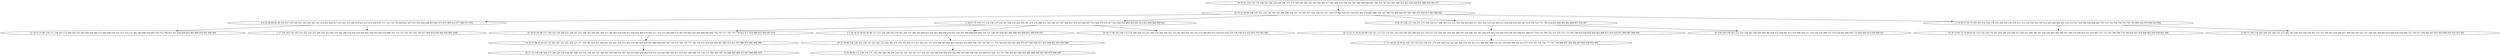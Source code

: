 digraph true_tree {
	"0" -> "1"
	"1" -> "2"
	"1" -> "3"
	"3" -> "4"
	"1" -> "5"
	"1" -> "6"
	"6" -> "7"
	"6" -> "8"
	"3" -> "9"
	"2" -> "10"
	"2" -> "11"
	"3" -> "12"
	"4" -> "13"
	"13" -> "14"
	"5" -> "15"
	"9" -> "16"
	"16" -> "17"
	"15" -> "18"
	"5" -> "19"
	"0" [label="28 72 91 116 155 179 194 195 198 228 244 266 271 275 295 298 302 325 340 386 440 477 481 488 525 538 542 581 588 598 646 693 709 724 787 833 847 866 914 923 926 929 931 948 950 962 977"];
	"1" [label="20 35 51 93 96 106 147 161 222 226 242 243 269 299 334 335 347 405 423 432 530 553 557 558 577 605 624 627 640 657 661 678 683 699 704 745 748 754 808 840 857 863 869 870 920 927 983 988 993"];
	"2" [label="4 6 22 49 69 82 98 109 125 145 149 221 292 328 342 343 414 422 444 527 543 561 572 596 619 621 625 653 658 676 713 730 735 765 809 821 827 831 832 844 848 855 861 873 875 905 912 917 949 973 976"];
	"3" [label="3 36 67 76 104 111 114 136 137 162 167 196 218 248 259 261 272 274 288 313 322 348 351 407 408 410 418 425 480 497 519 560 579 616 617 623 649 662 684 800 801 810 852 864 884 956 963"];
	"4" [label="43 58 83 84 88 117 129 142 154 208 225 238 247 251 290 293 359 362 364 371 382 403 429 436 437 456 458 468 470 493 517 518 535 540 568 573 587 593 602 642 660 680 685 692 702 707 717 741 747 778 822 871 879 908 932 944 947 978"];
	"5" [label="9 62 97 108 115 150 157 175 209 220 237 268 300 314 333 356 398 404 409 417 462 520 523 524 589 613 626 644 659 665 667 672 719 725 751 789 818 845 860 865 882 890 907 934 967"];
	"6" [label="2 10 54 57 59 73 105 107 152 156 178 235 240 249 256 276 311 312 336 358 384 389 416 445 469 484 485 532 551 567 569 586 638 668 682 700 718 742 758 759 761 781 783 805 922 979 990 992 998"];
	"7" [label="18 34 53 66 71 74 89 92 95 110 128 139 176 197 205 246 250 296 315 354 355 388 390 397 424 430 463 505 509 547 549 570 580 635 637 670 687 721 723 743 746 766 776 788 834 851 878 898 902 930 959 961 994"];
	"8" [label="13 40 75 100 124 165 168 181 245 255 273 282 287 294 316 320 339 361 373 375 395 401 439 449 457 489 502 507 521 537 546 591 594 603 614 630 634 650 690 727 740 757 784 802 837 853 903 906 910 916 935 951"];
	"9" [label="5 7 26 38 45 48 61 90 99 113 123 126 140 193 279 301 329 337 380 383 406 433 435 441 460 487 536 555 556 597 609 648 656 669 710 711 728 797 838 841 881 886 892 896 901 909 939 953"];
	"10" [label="12 16 52 55 80 130 151 158 163 173 200 202 232 285 309 428 464 472 482 498 510 512 513 515 531 582 585 608 636 663 705 753 796 811 815 820 839 842 893 899 919 945 946 984"];
	"11" [label="1 17 134 183 191 207 216 223 233 277 280 350 352 366 370 392 399 419 434 454 465 467 500 545 562 674 689 701 714 715 762 767 782 793 817 894 918 938 964 966 980 1000"];
	"12" [label="30 50 77 94 103 160 172 174 180 204 213 217 265 278 283 304 353 372 381 483 501 541 552 575 584 607 611 629 632 654 729 738 790 814 825 835 970 991 995"];
	"13" [label="19 32 37 46 47 63 64 131 192 201 212 231 260 321 377 378 387 420 431 448 452 455 491 529 533 565 576 583 622 639 647 686 688 694 706 726 750 764 774 775 786 794 812 824 830 836 867 885 913 925 957 968 971 981 985 996"];
	"14" [label="24 27 33 119 146 164 177 184 229 230 234 267 308 319 331 338 341 357 360 363 394 400 415 447 450 453 466 479 604 610 631 633 643 645 655 671 675 681 696 698 731 736 737 768 769 785 792 846 887 889 933 937 940 965 974"];
	"15" [label="14 15 23 31 39 42 65 68 118 121 127 133 135 141 143 144 166 182 189 210 211 219 227 252 254 263 264 281 289 297 330 346 365 367 446 478 503 534 544 559 578 595 599 651 666 677 716 720 749 752 755 770 772 773 795 798 819 828 854 858 862 868 872 924 928 941 960 987 989 999"];
	"16" [label="29 41 56 86 101 120 122 148 187 224 305 323 326 345 374 376 393 402 411 421 443 451 473 474 548 563 600 601 618 641 652 664 708 734 739 744 771 779 780 816 829 843 850 874 877 891 895 911 915 936 952 954 955 969"];
	"17" [label="8 25 79 85 112 138 170 171 185 186 188 190 206 236 241 291 303 307 317 318 327 332 396 442 459 476 492 494 495 499 504 528 554 606 615 620 712 733 760 763 823 849 876 883 888 900 942 943 975 986 997"];
	"18" [label="11 21 44 60 70 78 81 102 132 153 214 239 257 270 284 306 310 324 344 368 379 391 412 413 486 490 508 514 522 539 564 590 592 612 673 679 703 732 756 777 791 799 806 807 826 856 897 904 958 972 982"];
	"19" [label="87 159 169 199 203 215 253 258 262 286 349 369 385 426 427 438 461 471 475 496 506 511 516 526 550 566 571 574 628 691 695 697 722 803 804 813 859 880 921"];
}
